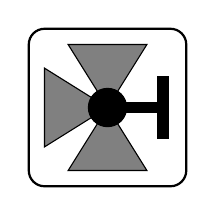 \begin{tikzpicture}
	\path[thick,draw,fill=white] (-1, 0.8) arc (180:90:0.2) -- (0.8, 1) arc (90:0:0.2) -- (1, -0.8) arc (360:270:0.2) -- (-0.8, -1) arc (270:180:0.2) -- cycle;
	\begin{scope}[rotate=-90]
		\begin{scope}
			\path[fill=black!50!white,draw] (0, 0) -- (-0.5, -0.8) -- (0.5, -0.8) -- cycle;
		\end{scope}
		\begin{scope}[rotate=90]
			\path[fill=black!50!white,draw] (0, 0) -- (-0.5, -0.8) -- (0.5, -0.8) -- cycle;
		\end{scope}
		\begin{scope}[rotate=-90]
			\path[fill=black!50!white,draw] (0, 0) -- (-0.5, -0.8) -- (0.5, -0.8) -- cycle;
		\end{scope}
		\draw[line width=1.5mm] (0, 0) -- (0, 0.7);	
		\draw[line width=1.5mm] (-0.4, 0.7) -- (0.4, 0.7);
		\path[fill=black] (0, 0) circle (0.25);
	\end{scope}
\end{tikzpicture}